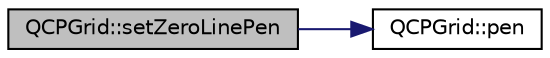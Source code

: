 digraph "QCPGrid::setZeroLinePen"
{
  edge [fontname="Helvetica",fontsize="10",labelfontname="Helvetica",labelfontsize="10"];
  node [fontname="Helvetica",fontsize="10",shape=record];
  rankdir="LR";
  Node113 [label="QCPGrid::setZeroLinePen",height=0.2,width=0.4,color="black", fillcolor="grey75", style="filled", fontcolor="black"];
  Node113 -> Node114 [color="midnightblue",fontsize="10",style="solid",fontname="Helvetica"];
  Node114 [label="QCPGrid::pen",height=0.2,width=0.4,color="black", fillcolor="white", style="filled",URL="$d2/ddb/class_q_c_p_grid.html#a1d68418766b3408c0b7b29ef40b04c2a"];
}
